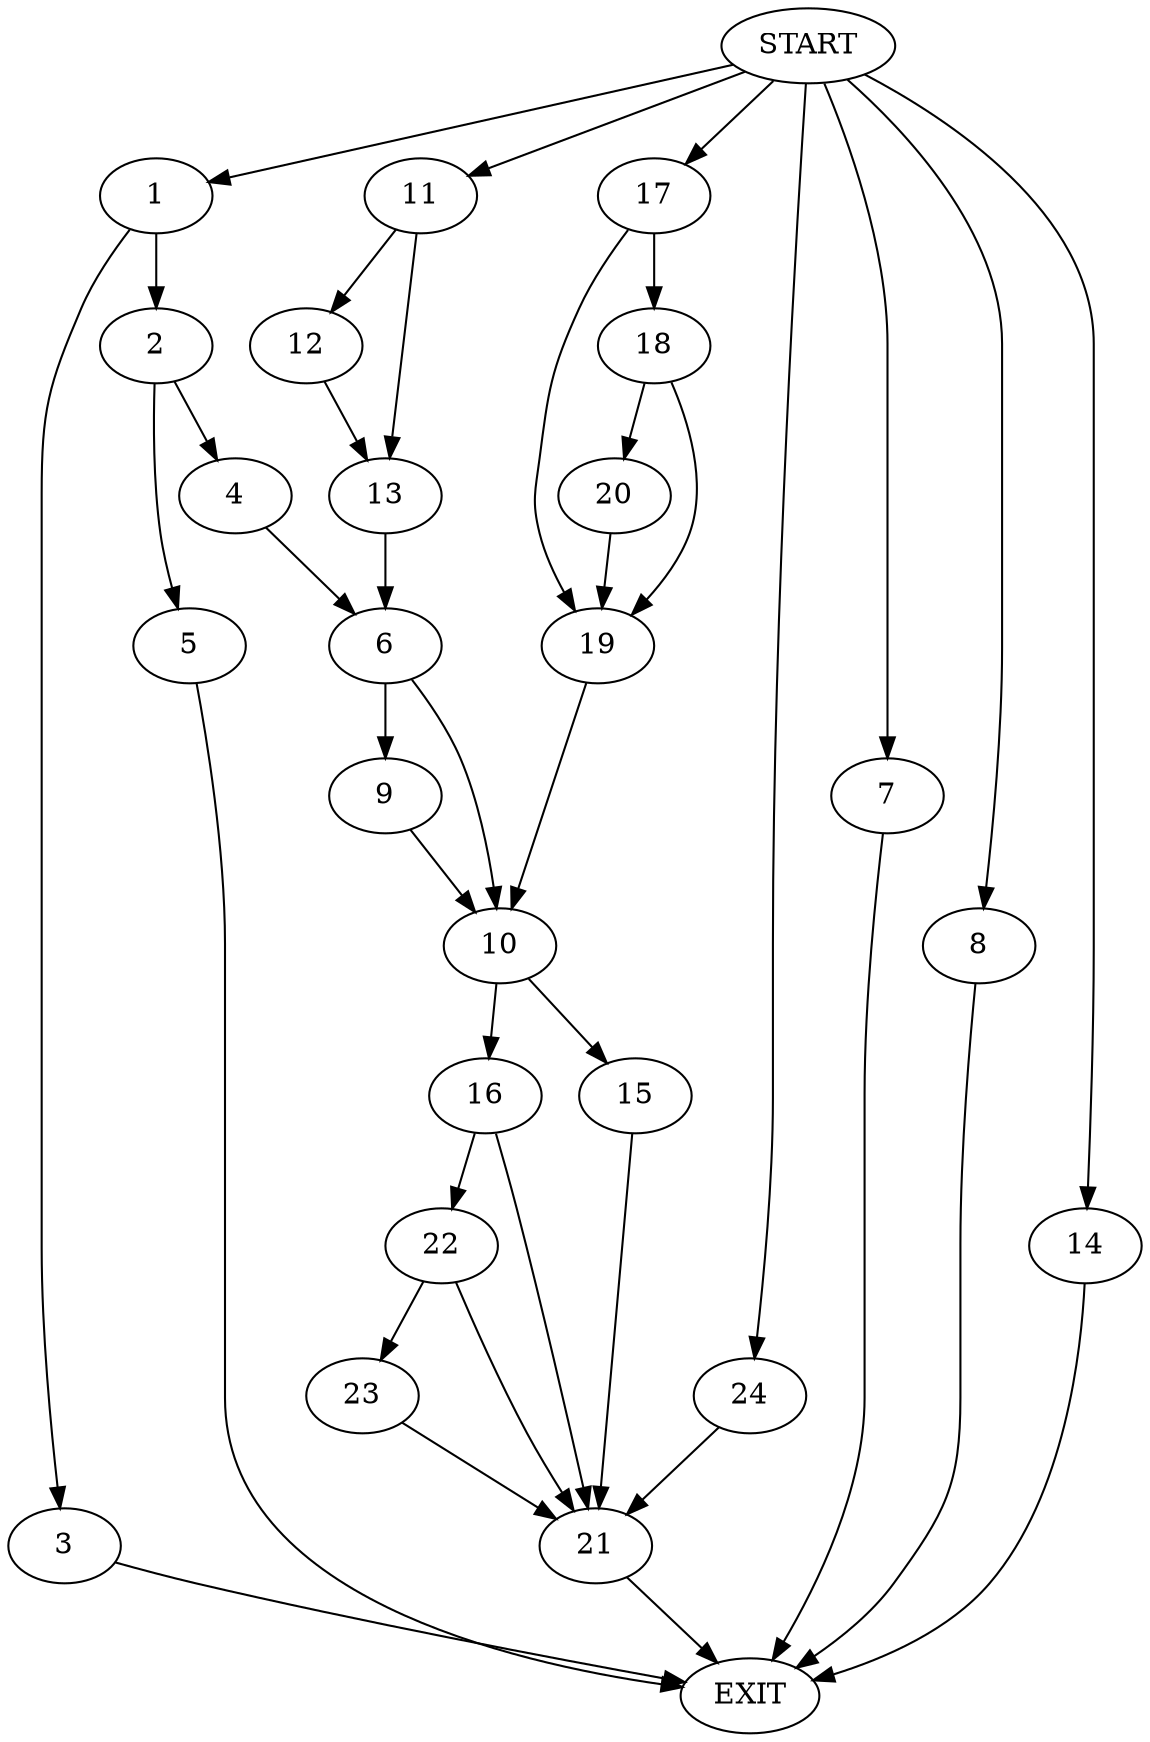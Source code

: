 digraph {
0 [label="START"]
25 [label="EXIT"]
0 -> 1
1 -> 2
1 -> 3
2 -> 4
2 -> 5
3 -> 25
4 -> 6
5 -> 25
0 -> 7
7 -> 25
0 -> 8
8 -> 25
6 -> 9
6 -> 10
0 -> 11
11 -> 12
11 -> 13
13 -> 6
12 -> 13
0 -> 14
14 -> 25
10 -> 15
10 -> 16
9 -> 10
0 -> 17
17 -> 18
17 -> 19
18 -> 20
18 -> 19
19 -> 10
20 -> 19
16 -> 21
16 -> 22
15 -> 21
22 -> 21
22 -> 23
21 -> 25
23 -> 21
0 -> 24
24 -> 21
}
